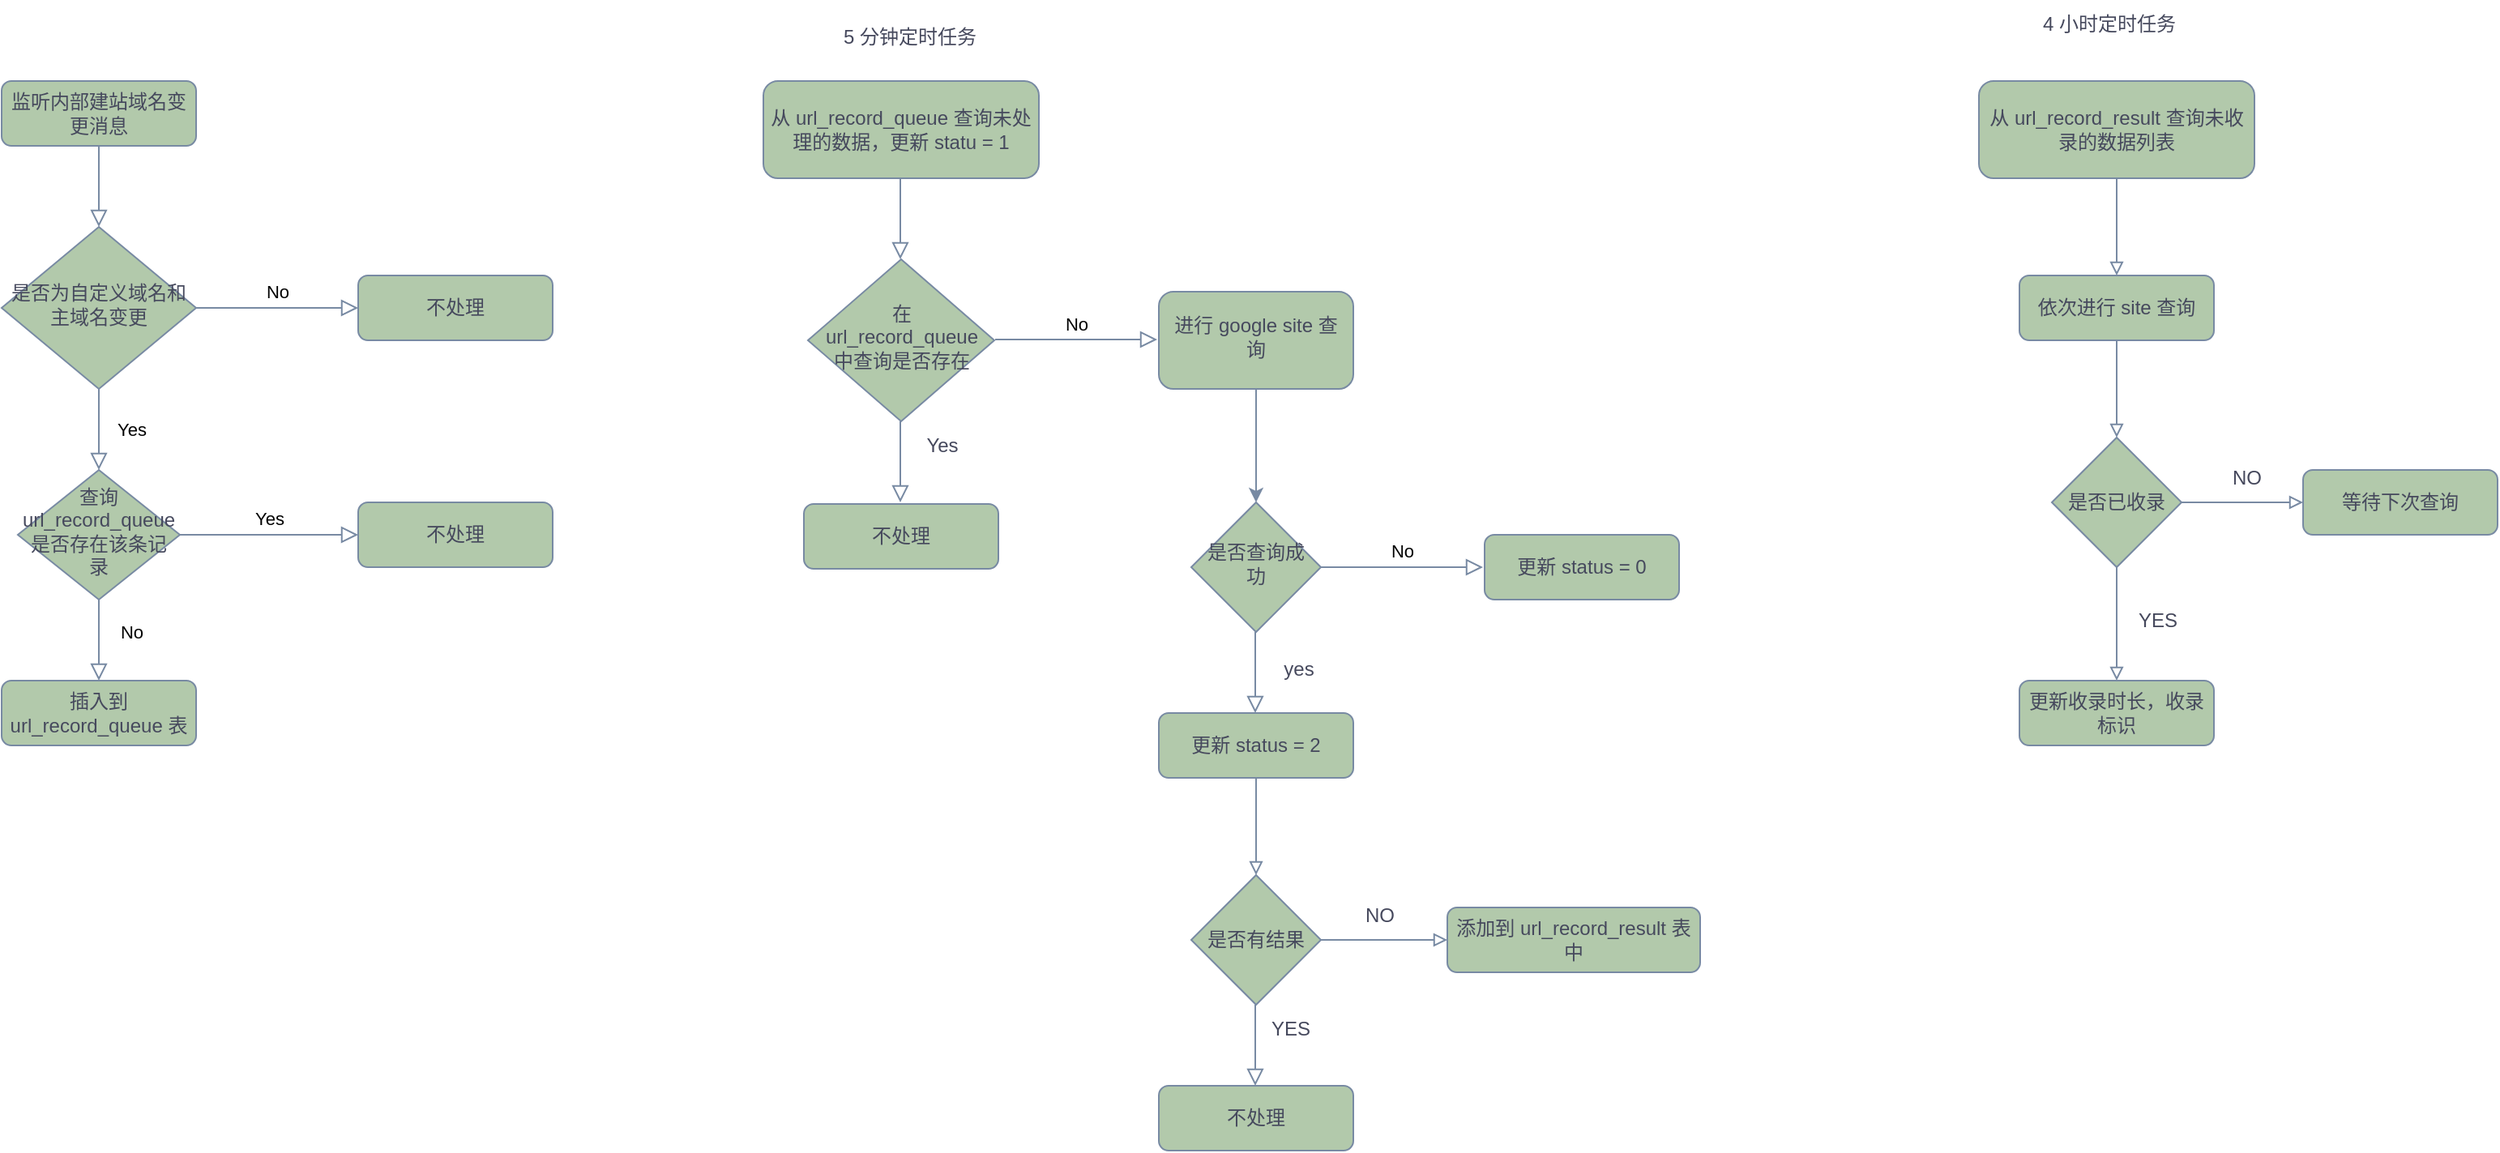 <mxfile version="24.0.7" type="github">
  <diagram id="C5RBs43oDa-KdzZeNtuy" name="Page-1">
    <mxGraphModel dx="1213" dy="702" grid="1" gridSize="10" guides="1" tooltips="1" connect="1" arrows="1" fold="1" page="1" pageScale="1" pageWidth="827" pageHeight="1169" math="0" shadow="0">
      <root>
        <mxCell id="WIyWlLk6GJQsqaUBKTNV-0" />
        <mxCell id="WIyWlLk6GJQsqaUBKTNV-1" parent="WIyWlLk6GJQsqaUBKTNV-0" />
        <mxCell id="WIyWlLk6GJQsqaUBKTNV-2" value="" style="rounded=0;html=1;jettySize=auto;orthogonalLoop=1;fontSize=11;endArrow=block;endFill=0;endSize=8;strokeWidth=1;shadow=0;labelBackgroundColor=none;edgeStyle=orthogonalEdgeStyle;strokeColor=#788AA3;fontColor=default;" parent="WIyWlLk6GJQsqaUBKTNV-1" source="WIyWlLk6GJQsqaUBKTNV-3" target="WIyWlLk6GJQsqaUBKTNV-6" edge="1">
          <mxGeometry relative="1" as="geometry" />
        </mxCell>
        <mxCell id="WIyWlLk6GJQsqaUBKTNV-3" value="监听内部建站域名变更消息" style="rounded=1;whiteSpace=wrap;html=1;fontSize=12;glass=0;strokeWidth=1;shadow=0;labelBackgroundColor=none;fillColor=#B2C9AB;strokeColor=#788AA3;fontColor=#46495D;" parent="WIyWlLk6GJQsqaUBKTNV-1" vertex="1">
          <mxGeometry x="150" y="80" width="120" height="40" as="geometry" />
        </mxCell>
        <mxCell id="WIyWlLk6GJQsqaUBKTNV-4" value="Yes" style="rounded=0;html=1;jettySize=auto;orthogonalLoop=1;fontSize=11;endArrow=block;endFill=0;endSize=8;strokeWidth=1;shadow=0;labelBackgroundColor=none;edgeStyle=orthogonalEdgeStyle;strokeColor=#788AA3;fontColor=default;" parent="WIyWlLk6GJQsqaUBKTNV-1" source="WIyWlLk6GJQsqaUBKTNV-6" target="WIyWlLk6GJQsqaUBKTNV-10" edge="1">
          <mxGeometry y="20" relative="1" as="geometry">
            <mxPoint as="offset" />
          </mxGeometry>
        </mxCell>
        <mxCell id="WIyWlLk6GJQsqaUBKTNV-5" value="No" style="edgeStyle=orthogonalEdgeStyle;rounded=0;html=1;jettySize=auto;orthogonalLoop=1;fontSize=11;endArrow=block;endFill=0;endSize=8;strokeWidth=1;shadow=0;labelBackgroundColor=none;strokeColor=#788AA3;fontColor=default;" parent="WIyWlLk6GJQsqaUBKTNV-1" source="WIyWlLk6GJQsqaUBKTNV-6" target="WIyWlLk6GJQsqaUBKTNV-7" edge="1">
          <mxGeometry y="10" relative="1" as="geometry">
            <mxPoint as="offset" />
          </mxGeometry>
        </mxCell>
        <mxCell id="WIyWlLk6GJQsqaUBKTNV-6" value="是否为自定义域名和主域名变更" style="rhombus;whiteSpace=wrap;html=1;shadow=0;fontFamily=Helvetica;fontSize=12;align=center;strokeWidth=1;spacing=6;spacingTop=-4;labelBackgroundColor=none;fillColor=#B2C9AB;strokeColor=#788AA3;fontColor=#46495D;" parent="WIyWlLk6GJQsqaUBKTNV-1" vertex="1">
          <mxGeometry x="150" y="170" width="120" height="100" as="geometry" />
        </mxCell>
        <mxCell id="WIyWlLk6GJQsqaUBKTNV-7" value="不处理" style="rounded=1;whiteSpace=wrap;html=1;fontSize=12;glass=0;strokeWidth=1;shadow=0;labelBackgroundColor=none;fillColor=#B2C9AB;strokeColor=#788AA3;fontColor=#46495D;" parent="WIyWlLk6GJQsqaUBKTNV-1" vertex="1">
          <mxGeometry x="370" y="200" width="120" height="40" as="geometry" />
        </mxCell>
        <mxCell id="WIyWlLk6GJQsqaUBKTNV-8" value="No" style="rounded=0;html=1;jettySize=auto;orthogonalLoop=1;fontSize=11;endArrow=block;endFill=0;endSize=8;strokeWidth=1;shadow=0;labelBackgroundColor=none;edgeStyle=orthogonalEdgeStyle;strokeColor=#788AA3;fontColor=default;" parent="WIyWlLk6GJQsqaUBKTNV-1" source="WIyWlLk6GJQsqaUBKTNV-10" target="WIyWlLk6GJQsqaUBKTNV-11" edge="1">
          <mxGeometry x="-0.2" y="20" relative="1" as="geometry">
            <mxPoint as="offset" />
          </mxGeometry>
        </mxCell>
        <mxCell id="WIyWlLk6GJQsqaUBKTNV-9" value="Yes" style="edgeStyle=orthogonalEdgeStyle;rounded=0;html=1;jettySize=auto;orthogonalLoop=1;fontSize=11;endArrow=block;endFill=0;endSize=8;strokeWidth=1;shadow=0;labelBackgroundColor=none;strokeColor=#788AA3;fontColor=default;" parent="WIyWlLk6GJQsqaUBKTNV-1" source="WIyWlLk6GJQsqaUBKTNV-10" target="WIyWlLk6GJQsqaUBKTNV-12" edge="1">
          <mxGeometry y="10" relative="1" as="geometry">
            <mxPoint as="offset" />
          </mxGeometry>
        </mxCell>
        <mxCell id="WIyWlLk6GJQsqaUBKTNV-10" value="查询 url_record_queue 是否存在该条记录" style="rhombus;whiteSpace=wrap;html=1;shadow=0;fontFamily=Helvetica;fontSize=12;align=center;strokeWidth=1;spacing=6;spacingTop=-4;labelBackgroundColor=none;fillColor=#B2C9AB;strokeColor=#788AA3;fontColor=#46495D;" parent="WIyWlLk6GJQsqaUBKTNV-1" vertex="1">
          <mxGeometry x="160" y="320" width="100" height="80" as="geometry" />
        </mxCell>
        <mxCell id="WIyWlLk6GJQsqaUBKTNV-11" value="插入到 url_record_queue 表" style="rounded=1;whiteSpace=wrap;html=1;fontSize=12;glass=0;strokeWidth=1;shadow=0;labelBackgroundColor=none;fillColor=#B2C9AB;strokeColor=#788AA3;fontColor=#46495D;" parent="WIyWlLk6GJQsqaUBKTNV-1" vertex="1">
          <mxGeometry x="150" y="450" width="120" height="40" as="geometry" />
        </mxCell>
        <mxCell id="WIyWlLk6GJQsqaUBKTNV-12" value="不处理" style="rounded=1;whiteSpace=wrap;html=1;fontSize=12;glass=0;strokeWidth=1;shadow=0;labelBackgroundColor=none;fillColor=#B2C9AB;strokeColor=#788AA3;fontColor=#46495D;" parent="WIyWlLk6GJQsqaUBKTNV-1" vertex="1">
          <mxGeometry x="370" y="340" width="120" height="40" as="geometry" />
        </mxCell>
        <mxCell id="Pchrgm1rOS8HNP_LCYUk-0" value="从 url_record_queue 查询未处理的数据，更新 statu = 1" style="rounded=1;whiteSpace=wrap;html=1;fontSize=12;glass=0;strokeWidth=1;shadow=0;labelBackgroundColor=none;fillColor=#B2C9AB;strokeColor=#788AA3;fontColor=#46495D;" vertex="1" parent="WIyWlLk6GJQsqaUBKTNV-1">
          <mxGeometry x="620" y="80" width="170" height="60" as="geometry" />
        </mxCell>
        <mxCell id="Pchrgm1rOS8HNP_LCYUk-3" value="5 分钟定时任务" style="text;html=1;align=center;verticalAlign=middle;resizable=0;points=[];autosize=1;strokeColor=none;fillColor=none;fontColor=#46495D;" vertex="1" parent="WIyWlLk6GJQsqaUBKTNV-1">
          <mxGeometry x="655" y="38" width="110" height="30" as="geometry" />
        </mxCell>
        <mxCell id="Pchrgm1rOS8HNP_LCYUk-4" value="在 url_record_queue 中查询是否存在" style="rhombus;whiteSpace=wrap;html=1;shadow=0;fontFamily=Helvetica;fontSize=12;align=center;strokeWidth=1;spacing=6;spacingTop=-4;labelBackgroundColor=none;fillColor=#B2C9AB;strokeColor=#788AA3;fontColor=#46495D;" vertex="1" parent="WIyWlLk6GJQsqaUBKTNV-1">
          <mxGeometry x="647.5" y="190" width="115" height="100" as="geometry" />
        </mxCell>
        <mxCell id="Pchrgm1rOS8HNP_LCYUk-6" value="" style="rounded=0;html=1;jettySize=auto;orthogonalLoop=1;fontSize=11;endArrow=block;endFill=0;endSize=8;strokeWidth=1;shadow=0;labelBackgroundColor=none;edgeStyle=orthogonalEdgeStyle;strokeColor=#788AA3;fontColor=default;" edge="1" parent="WIyWlLk6GJQsqaUBKTNV-1">
          <mxGeometry relative="1" as="geometry">
            <mxPoint x="704.5" y="140" as="sourcePoint" />
            <mxPoint x="704.5" y="190" as="targetPoint" />
          </mxGeometry>
        </mxCell>
        <mxCell id="Pchrgm1rOS8HNP_LCYUk-8" value="" style="rounded=0;html=1;jettySize=auto;orthogonalLoop=1;fontSize=11;endArrow=block;endFill=0;endSize=8;strokeWidth=1;shadow=0;labelBackgroundColor=none;edgeStyle=orthogonalEdgeStyle;strokeColor=#788AA3;fontColor=default;" edge="1" parent="WIyWlLk6GJQsqaUBKTNV-1">
          <mxGeometry relative="1" as="geometry">
            <mxPoint x="704.5" y="290" as="sourcePoint" />
            <mxPoint x="704.5" y="340" as="targetPoint" />
            <Array as="points">
              <mxPoint x="705" y="330" />
              <mxPoint x="705" y="330" />
            </Array>
          </mxGeometry>
        </mxCell>
        <mxCell id="Pchrgm1rOS8HNP_LCYUk-9" value="Yes" style="text;html=1;align=center;verticalAlign=middle;resizable=0;points=[];autosize=1;strokeColor=none;fillColor=none;fontColor=#46495D;" vertex="1" parent="WIyWlLk6GJQsqaUBKTNV-1">
          <mxGeometry x="710" y="290" width="40" height="30" as="geometry" />
        </mxCell>
        <mxCell id="Pchrgm1rOS8HNP_LCYUk-11" value="不处理" style="rounded=1;whiteSpace=wrap;html=1;fontSize=12;glass=0;strokeWidth=1;shadow=0;labelBackgroundColor=none;fillColor=#B2C9AB;strokeColor=#788AA3;fontColor=#46495D;" vertex="1" parent="WIyWlLk6GJQsqaUBKTNV-1">
          <mxGeometry x="645" y="341" width="120" height="40" as="geometry" />
        </mxCell>
        <mxCell id="Pchrgm1rOS8HNP_LCYUk-20" value="" style="edgeStyle=orthogonalEdgeStyle;rounded=0;orthogonalLoop=1;jettySize=auto;html=1;strokeColor=#788AA3;fontColor=#46495D;fillColor=#B2C9AB;" edge="1" parent="WIyWlLk6GJQsqaUBKTNV-1" source="Pchrgm1rOS8HNP_LCYUk-12" target="Pchrgm1rOS8HNP_LCYUk-19">
          <mxGeometry relative="1" as="geometry" />
        </mxCell>
        <mxCell id="Pchrgm1rOS8HNP_LCYUk-12" value="进行 google site 查询" style="rounded=1;whiteSpace=wrap;html=1;fillColor=#B2C9AB;strokeColor=#788AA3;fontColor=#46495D;shadow=0;strokeWidth=1;spacing=6;spacingTop=-4;labelBackgroundColor=none;" vertex="1" parent="WIyWlLk6GJQsqaUBKTNV-1">
          <mxGeometry x="864" y="210" width="120" height="60" as="geometry" />
        </mxCell>
        <mxCell id="Pchrgm1rOS8HNP_LCYUk-14" value="No" style="edgeStyle=orthogonalEdgeStyle;rounded=0;html=1;jettySize=auto;orthogonalLoop=1;fontSize=11;endArrow=block;endFill=0;endSize=8;strokeWidth=1;shadow=0;labelBackgroundColor=none;strokeColor=#788AA3;fontColor=default;" edge="1" parent="WIyWlLk6GJQsqaUBKTNV-1">
          <mxGeometry y="10" relative="1" as="geometry">
            <mxPoint as="offset" />
            <mxPoint x="763" y="239.5" as="sourcePoint" />
            <mxPoint x="863" y="239.5" as="targetPoint" />
          </mxGeometry>
        </mxCell>
        <mxCell id="Pchrgm1rOS8HNP_LCYUk-19" value="是否查询成功" style="rhombus;whiteSpace=wrap;html=1;fillColor=#B2C9AB;strokeColor=#788AA3;fontColor=#46495D;rounded=0;shadow=0;strokeWidth=1;spacing=6;spacingTop=-4;labelBackgroundColor=none;" vertex="1" parent="WIyWlLk6GJQsqaUBKTNV-1">
          <mxGeometry x="884" y="340" width="80" height="80" as="geometry" />
        </mxCell>
        <mxCell id="Pchrgm1rOS8HNP_LCYUk-26" value="No" style="edgeStyle=orthogonalEdgeStyle;rounded=0;html=1;jettySize=auto;orthogonalLoop=1;fontSize=11;endArrow=block;endFill=0;endSize=8;strokeWidth=1;shadow=0;labelBackgroundColor=none;strokeColor=#788AA3;fontColor=default;" edge="1" parent="WIyWlLk6GJQsqaUBKTNV-1">
          <mxGeometry y="10" relative="1" as="geometry">
            <mxPoint as="offset" />
            <mxPoint x="964" y="380" as="sourcePoint" />
            <mxPoint x="1064" y="380" as="targetPoint" />
          </mxGeometry>
        </mxCell>
        <mxCell id="Pchrgm1rOS8HNP_LCYUk-27" value="" style="rounded=0;html=1;jettySize=auto;orthogonalLoop=1;fontSize=11;endArrow=block;endFill=0;endSize=8;strokeWidth=1;shadow=0;labelBackgroundColor=none;edgeStyle=orthogonalEdgeStyle;strokeColor=#788AA3;fontColor=default;" edge="1" parent="WIyWlLk6GJQsqaUBKTNV-1">
          <mxGeometry relative="1" as="geometry">
            <mxPoint x="923.5" y="420" as="sourcePoint" />
            <mxPoint x="923.5" y="470" as="targetPoint" />
            <Array as="points">
              <mxPoint x="924" y="460" />
              <mxPoint x="924" y="460" />
            </Array>
          </mxGeometry>
        </mxCell>
        <mxCell id="Pchrgm1rOS8HNP_LCYUk-28" value="yes" style="text;html=1;align=center;verticalAlign=middle;resizable=0;points=[];autosize=1;strokeColor=none;fillColor=none;fontColor=#46495D;" vertex="1" parent="WIyWlLk6GJQsqaUBKTNV-1">
          <mxGeometry x="930" y="428" width="40" height="30" as="geometry" />
        </mxCell>
        <mxCell id="Pchrgm1rOS8HNP_LCYUk-29" value="更新 status = 0" style="rounded=1;whiteSpace=wrap;html=1;fontSize=12;glass=0;strokeWidth=1;shadow=0;labelBackgroundColor=none;fillColor=#B2C9AB;strokeColor=#788AA3;fontColor=#46495D;" vertex="1" parent="WIyWlLk6GJQsqaUBKTNV-1">
          <mxGeometry x="1065" y="360" width="120" height="40" as="geometry" />
        </mxCell>
        <mxCell id="Pchrgm1rOS8HNP_LCYUk-32" value="" style="edgeStyle=orthogonalEdgeStyle;rounded=0;orthogonalLoop=1;jettySize=auto;html=1;strokeColor=#788AA3;fontColor=#46495D;fillColor=#B2C9AB;endArrow=block;endFill=0;" edge="1" parent="WIyWlLk6GJQsqaUBKTNV-1" source="Pchrgm1rOS8HNP_LCYUk-30" target="Pchrgm1rOS8HNP_LCYUk-31">
          <mxGeometry relative="1" as="geometry" />
        </mxCell>
        <mxCell id="Pchrgm1rOS8HNP_LCYUk-30" value="更新 status = 2" style="rounded=1;whiteSpace=wrap;html=1;fontSize=12;glass=0;strokeWidth=1;shadow=0;labelBackgroundColor=none;fillColor=#B2C9AB;strokeColor=#788AA3;fontColor=#46495D;" vertex="1" parent="WIyWlLk6GJQsqaUBKTNV-1">
          <mxGeometry x="864" y="470" width="120" height="40" as="geometry" />
        </mxCell>
        <mxCell id="Pchrgm1rOS8HNP_LCYUk-39" value="" style="edgeStyle=orthogonalEdgeStyle;rounded=0;orthogonalLoop=1;jettySize=auto;html=1;strokeColor=#788AA3;fontColor=#46495D;fillColor=#B2C9AB;endArrow=block;endFill=0;" edge="1" parent="WIyWlLk6GJQsqaUBKTNV-1" source="Pchrgm1rOS8HNP_LCYUk-31" target="Pchrgm1rOS8HNP_LCYUk-38">
          <mxGeometry relative="1" as="geometry" />
        </mxCell>
        <mxCell id="Pchrgm1rOS8HNP_LCYUk-31" value="是否有结果" style="rhombus;whiteSpace=wrap;html=1;fillColor=#B2C9AB;strokeColor=#788AA3;fontColor=#46495D;rounded=0;glass=0;strokeWidth=1;shadow=0;labelBackgroundColor=none;" vertex="1" parent="WIyWlLk6GJQsqaUBKTNV-1">
          <mxGeometry x="884" y="570" width="80" height="80" as="geometry" />
        </mxCell>
        <mxCell id="Pchrgm1rOS8HNP_LCYUk-33" value="不处理" style="whiteSpace=wrap;html=1;fillColor=#B2C9AB;strokeColor=#788AA3;fontColor=#46495D;rounded=1;glass=0;strokeWidth=1;shadow=0;labelBackgroundColor=none;" vertex="1" parent="WIyWlLk6GJQsqaUBKTNV-1">
          <mxGeometry x="864" y="700" width="120" height="40" as="geometry" />
        </mxCell>
        <mxCell id="Pchrgm1rOS8HNP_LCYUk-36" value="" style="rounded=0;html=1;jettySize=auto;orthogonalLoop=1;fontSize=11;endArrow=block;endFill=0;endSize=8;strokeWidth=1;shadow=0;labelBackgroundColor=none;edgeStyle=orthogonalEdgeStyle;strokeColor=#788AA3;fontColor=default;" edge="1" parent="WIyWlLk6GJQsqaUBKTNV-1">
          <mxGeometry relative="1" as="geometry">
            <mxPoint x="923.5" y="650" as="sourcePoint" />
            <mxPoint x="923.5" y="700" as="targetPoint" />
            <Array as="points">
              <mxPoint x="924" y="690" />
              <mxPoint x="924" y="690" />
            </Array>
          </mxGeometry>
        </mxCell>
        <mxCell id="Pchrgm1rOS8HNP_LCYUk-38" value="添加到 url_record_result 表中" style="whiteSpace=wrap;html=1;fillColor=#B2C9AB;strokeColor=#788AA3;fontColor=#46495D;rounded=1;glass=0;strokeWidth=1;shadow=0;labelBackgroundColor=none;" vertex="1" parent="WIyWlLk6GJQsqaUBKTNV-1">
          <mxGeometry x="1042" y="590" width="156" height="40" as="geometry" />
        </mxCell>
        <mxCell id="Pchrgm1rOS8HNP_LCYUk-40" value="NO" style="text;html=1;align=center;verticalAlign=middle;resizable=0;points=[];autosize=1;strokeColor=none;fillColor=none;fontColor=#46495D;" vertex="1" parent="WIyWlLk6GJQsqaUBKTNV-1">
          <mxGeometry x="980" y="580" width="40" height="30" as="geometry" />
        </mxCell>
        <mxCell id="Pchrgm1rOS8HNP_LCYUk-41" value="YES" style="text;html=1;align=center;verticalAlign=middle;resizable=0;points=[];autosize=1;strokeColor=none;fillColor=none;fontColor=#46495D;" vertex="1" parent="WIyWlLk6GJQsqaUBKTNV-1">
          <mxGeometry x="920" y="650" width="50" height="30" as="geometry" />
        </mxCell>
        <mxCell id="Pchrgm1rOS8HNP_LCYUk-43" value="4 小时定时任务" style="text;html=1;align=center;verticalAlign=middle;resizable=0;points=[];autosize=1;strokeColor=none;fillColor=none;fontColor=#46495D;" vertex="1" parent="WIyWlLk6GJQsqaUBKTNV-1">
          <mxGeometry x="1395" y="30" width="110" height="30" as="geometry" />
        </mxCell>
        <mxCell id="Pchrgm1rOS8HNP_LCYUk-46" value="" style="edgeStyle=orthogonalEdgeStyle;rounded=0;orthogonalLoop=1;jettySize=auto;html=1;strokeColor=#788AA3;fontColor=#46495D;fillColor=#B2C9AB;endArrow=block;endFill=0;" edge="1" parent="WIyWlLk6GJQsqaUBKTNV-1" source="Pchrgm1rOS8HNP_LCYUk-44" target="Pchrgm1rOS8HNP_LCYUk-45">
          <mxGeometry relative="1" as="geometry" />
        </mxCell>
        <mxCell id="Pchrgm1rOS8HNP_LCYUk-44" value="从 url_record_result 查询未收录的数据列表" style="rounded=1;whiteSpace=wrap;html=1;fontSize=12;glass=0;strokeWidth=1;shadow=0;labelBackgroundColor=none;fillColor=#B2C9AB;strokeColor=#788AA3;fontColor=#46495D;" vertex="1" parent="WIyWlLk6GJQsqaUBKTNV-1">
          <mxGeometry x="1370" y="80" width="170" height="60" as="geometry" />
        </mxCell>
        <mxCell id="Pchrgm1rOS8HNP_LCYUk-50" value="" style="edgeStyle=orthogonalEdgeStyle;rounded=0;orthogonalLoop=1;jettySize=auto;html=1;strokeColor=#788AA3;fontColor=#46495D;fillColor=#B2C9AB;endArrow=block;endFill=0;" edge="1" parent="WIyWlLk6GJQsqaUBKTNV-1" source="Pchrgm1rOS8HNP_LCYUk-45" target="Pchrgm1rOS8HNP_LCYUk-49">
          <mxGeometry relative="1" as="geometry" />
        </mxCell>
        <mxCell id="Pchrgm1rOS8HNP_LCYUk-45" value="依次进行 site 查询" style="whiteSpace=wrap;html=1;fillColor=#B2C9AB;strokeColor=#788AA3;fontColor=#46495D;rounded=1;glass=0;strokeWidth=1;shadow=0;labelBackgroundColor=none;" vertex="1" parent="WIyWlLk6GJQsqaUBKTNV-1">
          <mxGeometry x="1395" y="200" width="120" height="40" as="geometry" />
        </mxCell>
        <mxCell id="Pchrgm1rOS8HNP_LCYUk-57" value="" style="edgeStyle=orthogonalEdgeStyle;rounded=0;orthogonalLoop=1;jettySize=auto;html=1;strokeColor=#788AA3;fontColor=#46495D;fillColor=#B2C9AB;endArrow=block;endFill=0;" edge="1" parent="WIyWlLk6GJQsqaUBKTNV-1" source="Pchrgm1rOS8HNP_LCYUk-49" target="Pchrgm1rOS8HNP_LCYUk-51">
          <mxGeometry relative="1" as="geometry" />
        </mxCell>
        <mxCell id="Pchrgm1rOS8HNP_LCYUk-60" value="" style="edgeStyle=orthogonalEdgeStyle;rounded=0;orthogonalLoop=1;jettySize=auto;html=1;strokeColor=#788AA3;fontColor=#46495D;fillColor=#B2C9AB;endArrow=block;endFill=0;" edge="1" parent="WIyWlLk6GJQsqaUBKTNV-1" source="Pchrgm1rOS8HNP_LCYUk-49" target="Pchrgm1rOS8HNP_LCYUk-54">
          <mxGeometry relative="1" as="geometry" />
        </mxCell>
        <mxCell id="Pchrgm1rOS8HNP_LCYUk-49" value="是否已收录" style="rhombus;whiteSpace=wrap;html=1;fillColor=#B2C9AB;strokeColor=#788AA3;fontColor=#46495D;rounded=0;glass=0;strokeWidth=1;shadow=0;labelBackgroundColor=none;" vertex="1" parent="WIyWlLk6GJQsqaUBKTNV-1">
          <mxGeometry x="1415" y="300" width="80" height="80" as="geometry" />
        </mxCell>
        <mxCell id="Pchrgm1rOS8HNP_LCYUk-51" value="更新收录时长，收录标识" style="whiteSpace=wrap;html=1;fillColor=#B2C9AB;strokeColor=#788AA3;fontColor=#46495D;rounded=1;glass=0;strokeWidth=1;shadow=0;labelBackgroundColor=none;" vertex="1" parent="WIyWlLk6GJQsqaUBKTNV-1">
          <mxGeometry x="1395" y="450" width="120" height="40" as="geometry" />
        </mxCell>
        <mxCell id="Pchrgm1rOS8HNP_LCYUk-53" value="YES" style="text;html=1;align=center;verticalAlign=middle;resizable=0;points=[];autosize=1;strokeColor=none;fillColor=none;fontColor=#46495D;" vertex="1" parent="WIyWlLk6GJQsqaUBKTNV-1">
          <mxGeometry x="1455" y="398" width="50" height="30" as="geometry" />
        </mxCell>
        <mxCell id="Pchrgm1rOS8HNP_LCYUk-54" value="等待下次查询" style="whiteSpace=wrap;html=1;fillColor=#B2C9AB;strokeColor=#788AA3;fontColor=#46495D;rounded=1;glass=0;strokeWidth=1;shadow=0;labelBackgroundColor=none;" vertex="1" parent="WIyWlLk6GJQsqaUBKTNV-1">
          <mxGeometry x="1570" y="320" width="120" height="40" as="geometry" />
        </mxCell>
        <mxCell id="Pchrgm1rOS8HNP_LCYUk-56" value="NO" style="text;html=1;align=center;verticalAlign=middle;resizable=0;points=[];autosize=1;strokeColor=none;fillColor=none;fontColor=#46495D;" vertex="1" parent="WIyWlLk6GJQsqaUBKTNV-1">
          <mxGeometry x="1515" y="310" width="40" height="30" as="geometry" />
        </mxCell>
      </root>
    </mxGraphModel>
  </diagram>
</mxfile>
